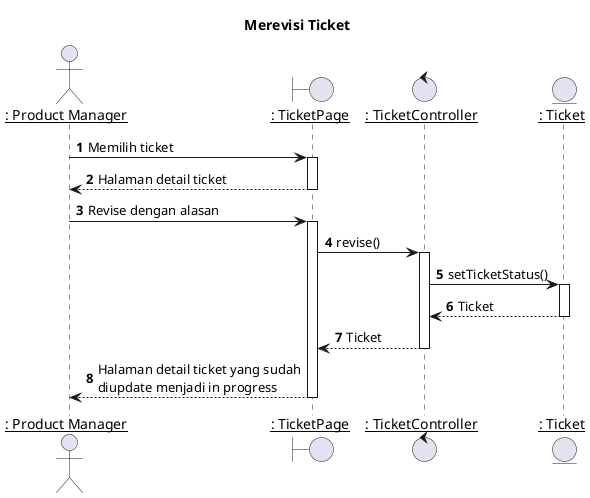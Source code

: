 @startuml Merevisi Ticket

title "Merevisi Ticket"

actor IPM as "__: Product Manager__"
boundary TicketPage as "__: TicketPage__"
control TicketController as "__: TicketController__"
entity Ticket as "__: Ticket__"

autonumber 1
'list
IPM -> TicketPage: Memilih ticket
activate TicketPage

TicketPage --> IPM: Halaman detail ticket
deactivate TicketPage

'Menutup ticket
IPM -> TicketPage: Revise dengan alasan
activate TicketPage

TicketPage -> TicketController: revise()
activate TicketController

TicketController -> Ticket: setTicketStatus()
activate Ticket

Ticket --> TicketController : Ticket
deactivate Ticket

TicketController --> TicketPage : Ticket
deactivate TicketController

TicketPage --> IPM : Halaman detail ticket yang sudah\ndiupdate menjadi in progress
deactivate TicketPage


@enduml
